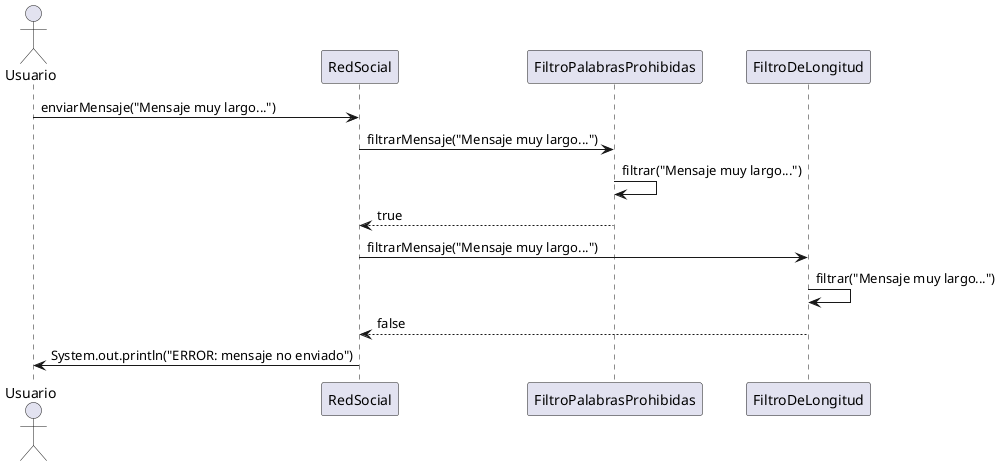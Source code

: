 @startuml
actor Usuario
participant "RedSocial" as RS
participant "FiltroPalabrasProhibidas" as FPP
participant "FiltroDeLongitud" as FDL


Usuario -> RS : enviarMensaje("Mensaje muy largo...")
RS -> FPP : filtrarMensaje("Mensaje muy largo...")
FPP -> FPP : filtrar("Mensaje muy largo...")
FPP --> RS : true
RS -> FDL : filtrarMensaje("Mensaje muy largo...")
FDL -> FDL : filtrar("Mensaje muy largo...")
FDL --> RS : false
RS -> Usuario : System.out.println("ERROR: mensaje no enviado")
@enduml
